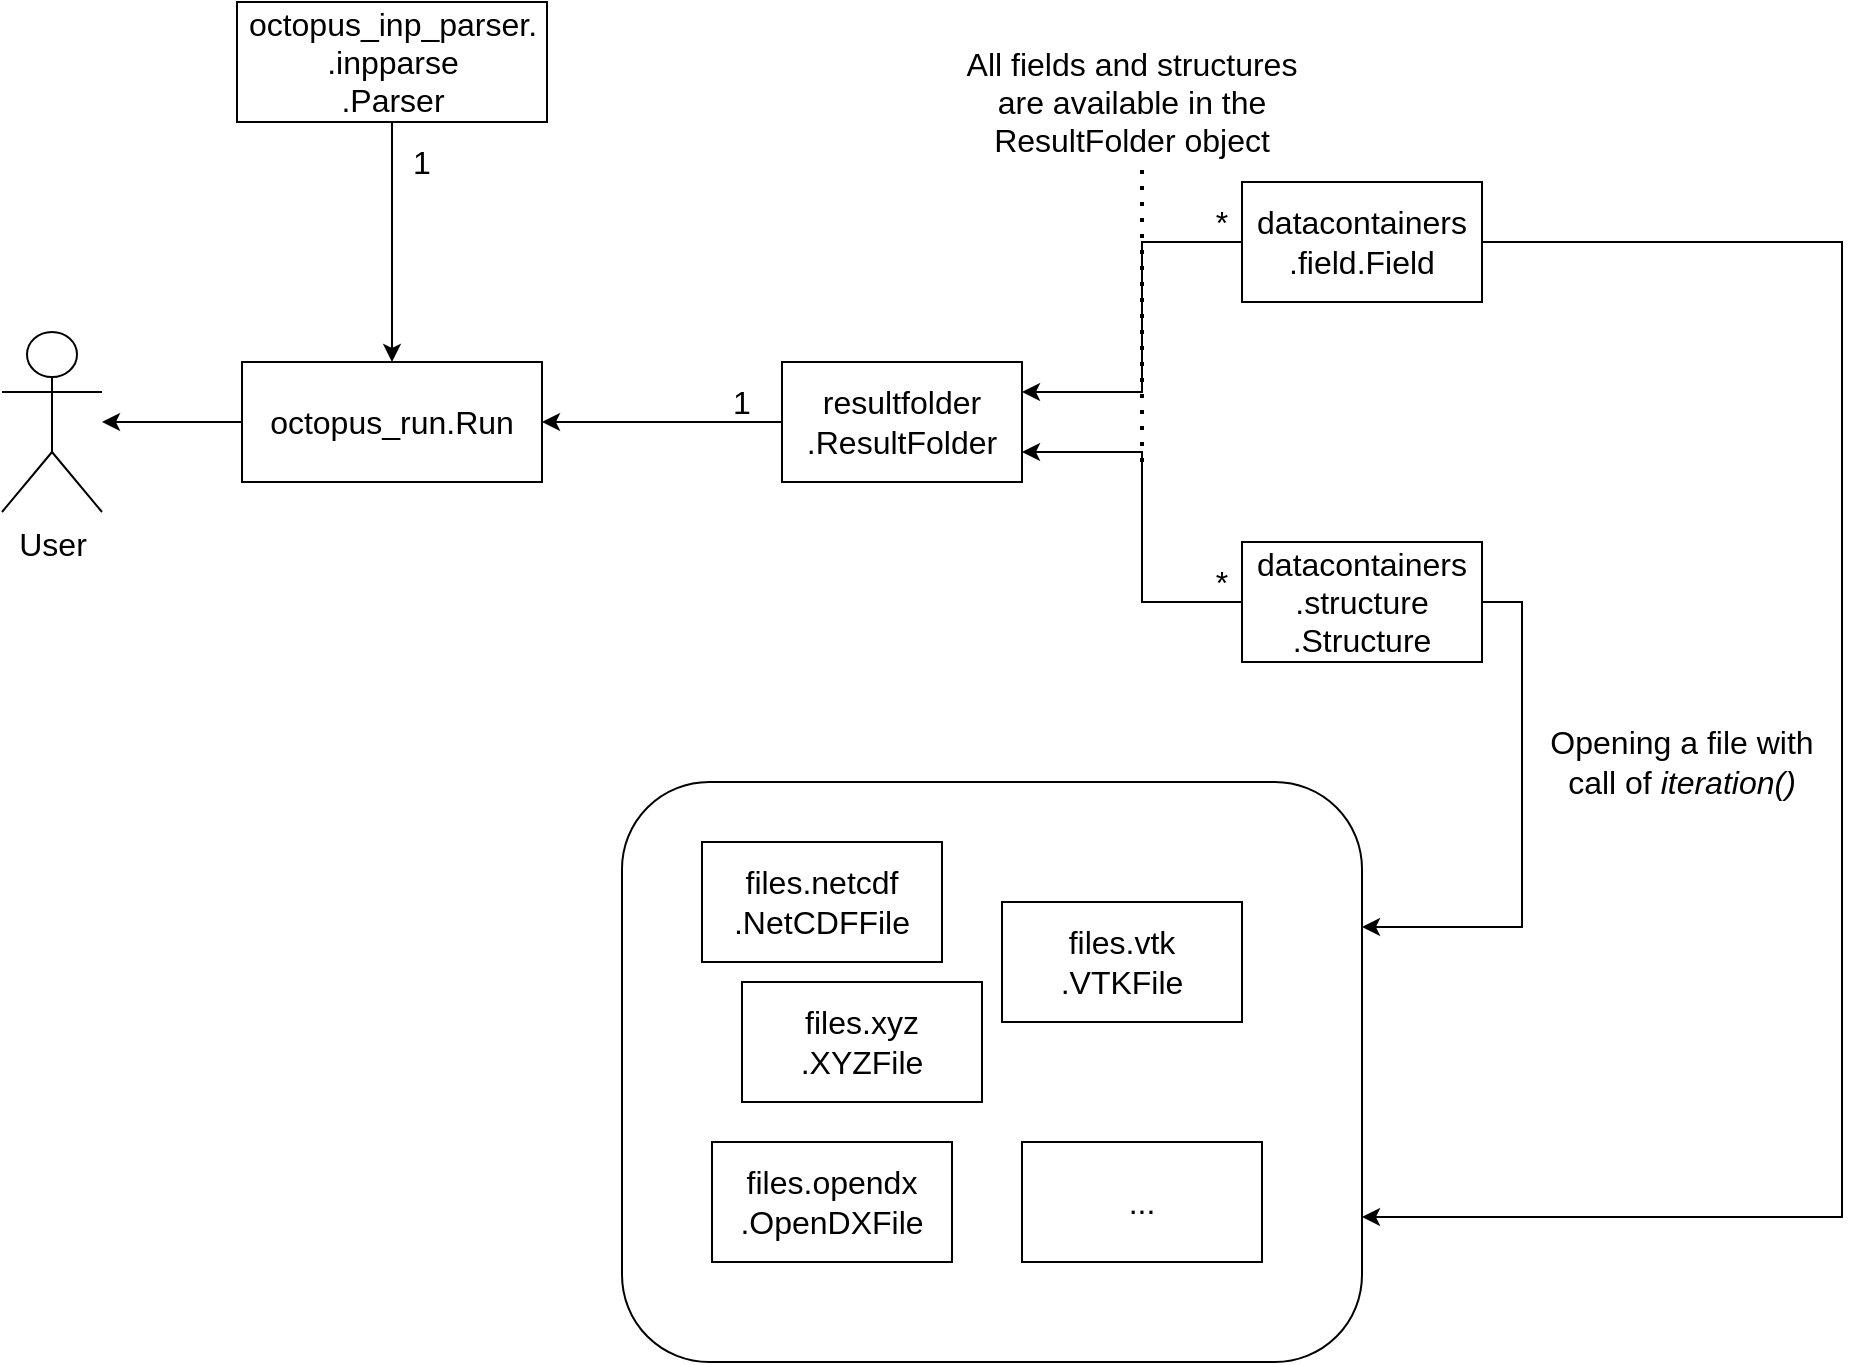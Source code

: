 <mxfile version="14.9.5" type="device"><diagram id="sFanGEqjf78p0J3DBaYi" name="Page-1"><mxGraphModel dx="1422" dy="763" grid="1" gridSize="10" guides="1" tooltips="1" connect="1" arrows="1" fold="1" page="1" pageScale="1" pageWidth="850" pageHeight="1100" math="0" shadow="0"><root><mxCell id="0"/><mxCell id="1" parent="0"/><mxCell id="EcC4ifax3ITdwMPyueII-1" value="User" style="shape=umlActor;verticalLabelPosition=bottom;verticalAlign=top;html=1;outlineConnect=0;fontSize=16;" vertex="1" parent="1"><mxGeometry x="70" y="235" width="50" height="90" as="geometry"/></mxCell><mxCell id="EcC4ifax3ITdwMPyueII-10" style="edgeStyle=orthogonalEdgeStyle;rounded=0;orthogonalLoop=1;jettySize=auto;html=1;exitX=0;exitY=0.5;exitDx=0;exitDy=0;fontSize=16;" edge="1" parent="1" source="EcC4ifax3ITdwMPyueII-2" target="EcC4ifax3ITdwMPyueII-1"><mxGeometry relative="1" as="geometry"/></mxCell><mxCell id="EcC4ifax3ITdwMPyueII-2" value="octopus_run.Run" style="rounded=0;whiteSpace=wrap;html=1;fontSize=16;" vertex="1" parent="1"><mxGeometry x="190" y="250" width="150" height="60" as="geometry"/></mxCell><mxCell id="EcC4ifax3ITdwMPyueII-4" style="edgeStyle=orthogonalEdgeStyle;rounded=0;orthogonalLoop=1;jettySize=auto;html=1;exitX=0.5;exitY=1;exitDx=0;exitDy=0;entryX=0.5;entryY=0;entryDx=0;entryDy=0;fontSize=16;" edge="1" parent="1" source="EcC4ifax3ITdwMPyueII-3" target="EcC4ifax3ITdwMPyueII-2"><mxGeometry relative="1" as="geometry"/></mxCell><mxCell id="EcC4ifax3ITdwMPyueII-3" value="&lt;div style=&quot;font-size: 16px&quot;&gt;octopus_inp_parser.&lt;/div&gt;&lt;div style=&quot;font-size: 16px&quot;&gt;.inpparse&lt;/div&gt;&lt;div style=&quot;font-size: 16px&quot;&gt;.Parser&lt;/div&gt;" style="rounded=0;whiteSpace=wrap;html=1;fontSize=16;" vertex="1" parent="1"><mxGeometry x="187.5" y="70" width="155" height="60" as="geometry"/></mxCell><mxCell id="EcC4ifax3ITdwMPyueII-6" style="edgeStyle=orthogonalEdgeStyle;rounded=0;orthogonalLoop=1;jettySize=auto;html=1;exitX=0;exitY=0.5;exitDx=0;exitDy=0;entryX=1;entryY=0.5;entryDx=0;entryDy=0;fontSize=16;" edge="1" parent="1" source="EcC4ifax3ITdwMPyueII-5" target="EcC4ifax3ITdwMPyueII-2"><mxGeometry relative="1" as="geometry"/></mxCell><mxCell id="EcC4ifax3ITdwMPyueII-5" value="&lt;div style=&quot;font-size: 16px;&quot;&gt;resultfolder&lt;/div&gt;&lt;div style=&quot;font-size: 16px;&quot;&gt;.ResultFolder&lt;br style=&quot;font-size: 16px;&quot;&gt;&lt;/div&gt;" style="rounded=0;whiteSpace=wrap;html=1;fontSize=16;" vertex="1" parent="1"><mxGeometry x="460" y="250" width="120" height="60" as="geometry"/></mxCell><mxCell id="EcC4ifax3ITdwMPyueII-7" value="1" style="text;html=1;strokeColor=none;fillColor=none;align=center;verticalAlign=middle;whiteSpace=wrap;rounded=0;fontSize=16;" vertex="1" parent="1"><mxGeometry x="260" y="140" width="40" height="20" as="geometry"/></mxCell><mxCell id="EcC4ifax3ITdwMPyueII-8" value="1" style="text;html=1;strokeColor=none;fillColor=none;align=center;verticalAlign=middle;whiteSpace=wrap;rounded=0;fontSize=16;" vertex="1" parent="1"><mxGeometry x="420" y="260" width="40" height="20" as="geometry"/></mxCell><mxCell id="EcC4ifax3ITdwMPyueII-12" style="edgeStyle=orthogonalEdgeStyle;rounded=0;orthogonalLoop=1;jettySize=auto;html=1;exitX=0;exitY=0.5;exitDx=0;exitDy=0;entryX=1;entryY=0.25;entryDx=0;entryDy=0;fontSize=16;" edge="1" parent="1" source="EcC4ifax3ITdwMPyueII-11" target="EcC4ifax3ITdwMPyueII-5"><mxGeometry relative="1" as="geometry"><Array as="points"><mxPoint x="640" y="190"/><mxPoint x="640" y="265"/></Array></mxGeometry></mxCell><mxCell id="EcC4ifax3ITdwMPyueII-27" style="edgeStyle=orthogonalEdgeStyle;rounded=0;orthogonalLoop=1;jettySize=auto;html=1;exitX=1;exitY=0.5;exitDx=0;exitDy=0;entryX=1;entryY=0.75;entryDx=0;entryDy=0;fontSize=16;" edge="1" parent="1" source="EcC4ifax3ITdwMPyueII-11" target="EcC4ifax3ITdwMPyueII-21"><mxGeometry relative="1" as="geometry"><Array as="points"><mxPoint x="990" y="190"/><mxPoint x="990" y="678"/></Array></mxGeometry></mxCell><mxCell id="EcC4ifax3ITdwMPyueII-11" value="&lt;div style=&quot;font-size: 16px;&quot;&gt;datacontainers&lt;/div&gt;&lt;div style=&quot;font-size: 16px;&quot;&gt;.field.Field&lt;br style=&quot;font-size: 16px;&quot;&gt;&lt;/div&gt;" style="rounded=0;whiteSpace=wrap;html=1;fontSize=16;" vertex="1" parent="1"><mxGeometry x="690" y="160" width="120" height="60" as="geometry"/></mxCell><mxCell id="EcC4ifax3ITdwMPyueII-13" value="*" style="text;html=1;strokeColor=none;fillColor=none;align=center;verticalAlign=middle;whiteSpace=wrap;rounded=0;fontSize=16;" vertex="1" parent="1"><mxGeometry x="660" y="170" width="40" height="20" as="geometry"/></mxCell><mxCell id="EcC4ifax3ITdwMPyueII-15" style="edgeStyle=orthogonalEdgeStyle;rounded=0;orthogonalLoop=1;jettySize=auto;html=1;exitX=0;exitY=0.5;exitDx=0;exitDy=0;entryX=1;entryY=0.75;entryDx=0;entryDy=0;fontSize=16;" edge="1" parent="1" source="EcC4ifax3ITdwMPyueII-14" target="EcC4ifax3ITdwMPyueII-5"><mxGeometry relative="1" as="geometry"><Array as="points"><mxPoint x="640" y="370"/><mxPoint x="640" y="295"/></Array></mxGeometry></mxCell><mxCell id="EcC4ifax3ITdwMPyueII-28" style="edgeStyle=orthogonalEdgeStyle;rounded=0;orthogonalLoop=1;jettySize=auto;html=1;exitX=1;exitY=0.5;exitDx=0;exitDy=0;entryX=1;entryY=0.25;entryDx=0;entryDy=0;fontSize=16;" edge="1" parent="1" source="EcC4ifax3ITdwMPyueII-14" target="EcC4ifax3ITdwMPyueII-21"><mxGeometry relative="1" as="geometry"><Array as="points"><mxPoint x="830" y="370"/><mxPoint x="830" y="533"/></Array></mxGeometry></mxCell><mxCell id="EcC4ifax3ITdwMPyueII-14" value="&lt;div style=&quot;font-size: 16px&quot;&gt;datacontainers&lt;/div&gt;&lt;div style=&quot;font-size: 16px&quot;&gt;.structure&lt;/div&gt;&lt;div style=&quot;font-size: 16px&quot;&gt;.Structure&lt;br style=&quot;font-size: 16px&quot;&gt;&lt;/div&gt;" style="rounded=0;whiteSpace=wrap;html=1;fontSize=16;" vertex="1" parent="1"><mxGeometry x="690" y="340" width="120" height="60" as="geometry"/></mxCell><mxCell id="EcC4ifax3ITdwMPyueII-16" value="*" style="text;html=1;strokeColor=none;fillColor=none;align=center;verticalAlign=middle;whiteSpace=wrap;rounded=0;fontSize=16;" vertex="1" parent="1"><mxGeometry x="660" y="350" width="40" height="20" as="geometry"/></mxCell><mxCell id="EcC4ifax3ITdwMPyueII-21" value="" style="rounded=1;whiteSpace=wrap;html=1;fontSize=16;" vertex="1" parent="1"><mxGeometry x="380" y="460" width="370" height="290" as="geometry"/></mxCell><mxCell id="EcC4ifax3ITdwMPyueII-22" value="&lt;div&gt;files.netcdf&lt;/div&gt;&lt;div&gt;.NetCDFFile&lt;br&gt;&lt;/div&gt;" style="rounded=0;whiteSpace=wrap;html=1;fontSize=16;" vertex="1" parent="1"><mxGeometry x="420" y="490" width="120" height="60" as="geometry"/></mxCell><mxCell id="EcC4ifax3ITdwMPyueII-23" value="&lt;div&gt;files.vtk&lt;/div&gt;&lt;div&gt;.VTKFile&lt;br&gt;&lt;/div&gt;" style="rounded=0;whiteSpace=wrap;html=1;fontSize=16;" vertex="1" parent="1"><mxGeometry x="570" y="520" width="120" height="60" as="geometry"/></mxCell><mxCell id="EcC4ifax3ITdwMPyueII-24" value="&lt;div&gt;files.xyz&lt;/div&gt;&lt;div&gt;.XYZFile&lt;br&gt;&lt;/div&gt;" style="rounded=0;whiteSpace=wrap;html=1;fontSize=16;" vertex="1" parent="1"><mxGeometry x="440" y="560" width="120" height="60" as="geometry"/></mxCell><mxCell id="EcC4ifax3ITdwMPyueII-25" value="..." style="rounded=0;whiteSpace=wrap;html=1;fontSize=16;" vertex="1" parent="1"><mxGeometry x="580" y="640" width="120" height="60" as="geometry"/></mxCell><mxCell id="EcC4ifax3ITdwMPyueII-26" value="&lt;div&gt;files.opendx&lt;/div&gt;&lt;div&gt;.OpenDXFile&lt;br&gt;&lt;/div&gt;" style="rounded=0;whiteSpace=wrap;html=1;fontSize=16;" vertex="1" parent="1"><mxGeometry x="425" y="640" width="120" height="60" as="geometry"/></mxCell><mxCell id="EcC4ifax3ITdwMPyueII-29" value="Opening a file with call of &lt;i&gt;iteration()&lt;/i&gt;" style="text;html=1;strokeColor=none;fillColor=none;align=center;verticalAlign=middle;whiteSpace=wrap;rounded=0;fontSize=16;" vertex="1" parent="1"><mxGeometry x="840" y="440" width="140" height="20" as="geometry"/></mxCell><mxCell id="EcC4ifax3ITdwMPyueII-30" value="All fields and structures are available in the ResultFolder object" style="text;html=1;strokeColor=none;fillColor=none;align=center;verticalAlign=middle;whiteSpace=wrap;rounded=0;fontSize=16;" vertex="1" parent="1"><mxGeometry x="545" y="110" width="180" height="20" as="geometry"/></mxCell><mxCell id="EcC4ifax3ITdwMPyueII-31" value="" style="endArrow=none;dashed=1;html=1;dashPattern=1 3;strokeWidth=2;fontSize=16;" edge="1" parent="1"><mxGeometry width="50" height="50" relative="1" as="geometry"><mxPoint x="640" y="300" as="sourcePoint"/><mxPoint x="640" y="150" as="targetPoint"/></mxGeometry></mxCell></root></mxGraphModel></diagram></mxfile>
